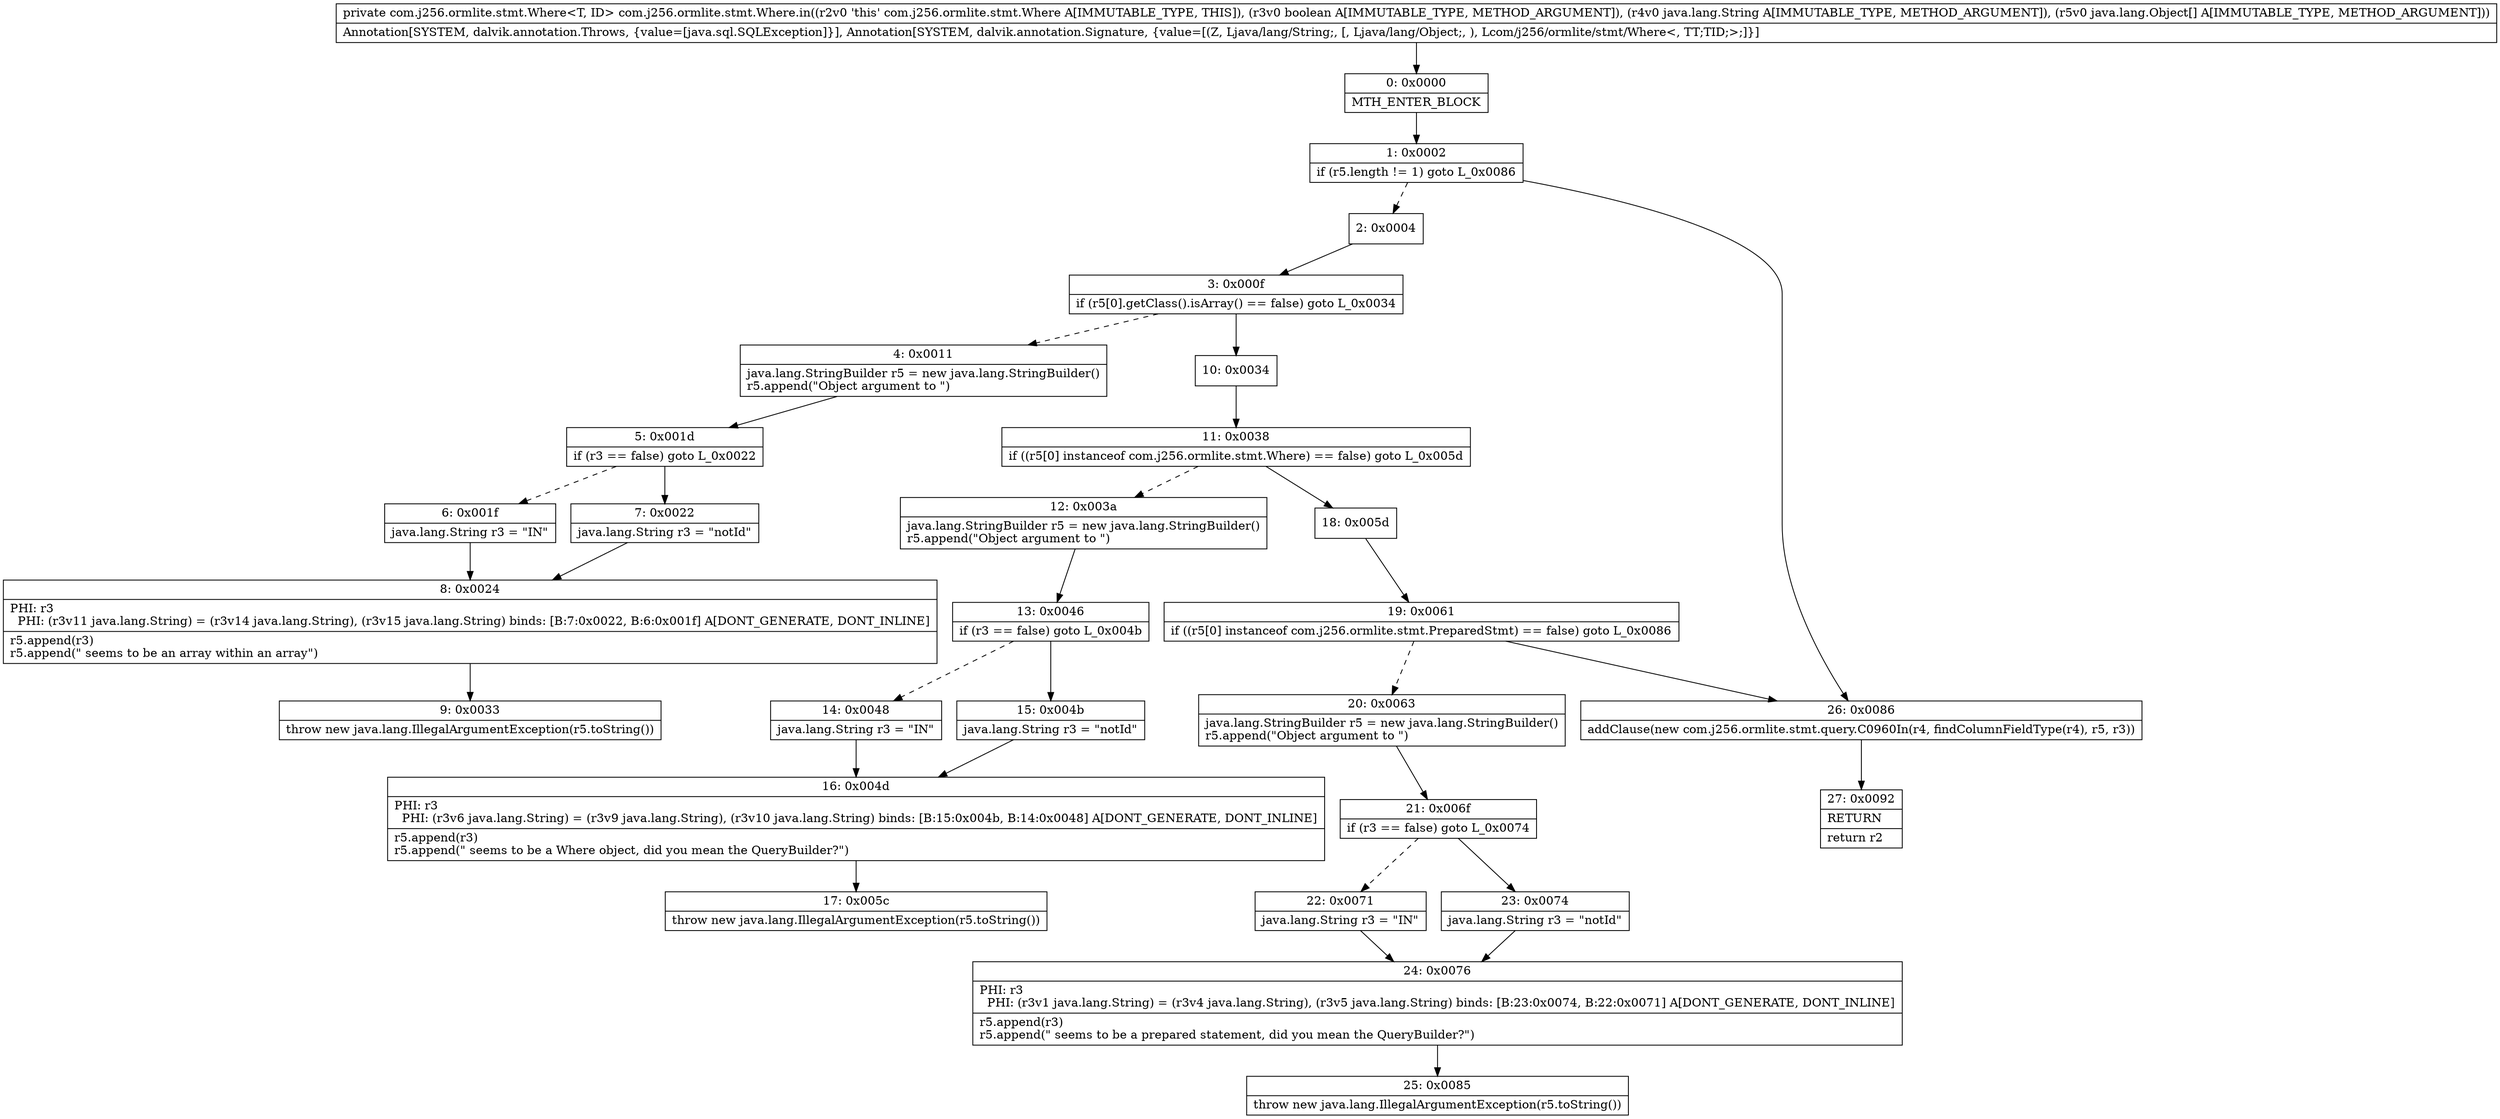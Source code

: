 digraph "CFG forcom.j256.ormlite.stmt.Where.in(ZLjava\/lang\/String;[Ljava\/lang\/Object;)Lcom\/j256\/ormlite\/stmt\/Where;" {
Node_0 [shape=record,label="{0\:\ 0x0000|MTH_ENTER_BLOCK\l}"];
Node_1 [shape=record,label="{1\:\ 0x0002|if (r5.length != 1) goto L_0x0086\l}"];
Node_2 [shape=record,label="{2\:\ 0x0004}"];
Node_3 [shape=record,label="{3\:\ 0x000f|if (r5[0].getClass().isArray() == false) goto L_0x0034\l}"];
Node_4 [shape=record,label="{4\:\ 0x0011|java.lang.StringBuilder r5 = new java.lang.StringBuilder()\lr5.append(\"Object argument to \")\l}"];
Node_5 [shape=record,label="{5\:\ 0x001d|if (r3 == false) goto L_0x0022\l}"];
Node_6 [shape=record,label="{6\:\ 0x001f|java.lang.String r3 = \"IN\"\l}"];
Node_7 [shape=record,label="{7\:\ 0x0022|java.lang.String r3 = \"notId\"\l}"];
Node_8 [shape=record,label="{8\:\ 0x0024|PHI: r3 \l  PHI: (r3v11 java.lang.String) = (r3v14 java.lang.String), (r3v15 java.lang.String) binds: [B:7:0x0022, B:6:0x001f] A[DONT_GENERATE, DONT_INLINE]\l|r5.append(r3)\lr5.append(\" seems to be an array within an array\")\l}"];
Node_9 [shape=record,label="{9\:\ 0x0033|throw new java.lang.IllegalArgumentException(r5.toString())\l}"];
Node_10 [shape=record,label="{10\:\ 0x0034}"];
Node_11 [shape=record,label="{11\:\ 0x0038|if ((r5[0] instanceof com.j256.ormlite.stmt.Where) == false) goto L_0x005d\l}"];
Node_12 [shape=record,label="{12\:\ 0x003a|java.lang.StringBuilder r5 = new java.lang.StringBuilder()\lr5.append(\"Object argument to \")\l}"];
Node_13 [shape=record,label="{13\:\ 0x0046|if (r3 == false) goto L_0x004b\l}"];
Node_14 [shape=record,label="{14\:\ 0x0048|java.lang.String r3 = \"IN\"\l}"];
Node_15 [shape=record,label="{15\:\ 0x004b|java.lang.String r3 = \"notId\"\l}"];
Node_16 [shape=record,label="{16\:\ 0x004d|PHI: r3 \l  PHI: (r3v6 java.lang.String) = (r3v9 java.lang.String), (r3v10 java.lang.String) binds: [B:15:0x004b, B:14:0x0048] A[DONT_GENERATE, DONT_INLINE]\l|r5.append(r3)\lr5.append(\" seems to be a Where object, did you mean the QueryBuilder?\")\l}"];
Node_17 [shape=record,label="{17\:\ 0x005c|throw new java.lang.IllegalArgumentException(r5.toString())\l}"];
Node_18 [shape=record,label="{18\:\ 0x005d}"];
Node_19 [shape=record,label="{19\:\ 0x0061|if ((r5[0] instanceof com.j256.ormlite.stmt.PreparedStmt) == false) goto L_0x0086\l}"];
Node_20 [shape=record,label="{20\:\ 0x0063|java.lang.StringBuilder r5 = new java.lang.StringBuilder()\lr5.append(\"Object argument to \")\l}"];
Node_21 [shape=record,label="{21\:\ 0x006f|if (r3 == false) goto L_0x0074\l}"];
Node_22 [shape=record,label="{22\:\ 0x0071|java.lang.String r3 = \"IN\"\l}"];
Node_23 [shape=record,label="{23\:\ 0x0074|java.lang.String r3 = \"notId\"\l}"];
Node_24 [shape=record,label="{24\:\ 0x0076|PHI: r3 \l  PHI: (r3v1 java.lang.String) = (r3v4 java.lang.String), (r3v5 java.lang.String) binds: [B:23:0x0074, B:22:0x0071] A[DONT_GENERATE, DONT_INLINE]\l|r5.append(r3)\lr5.append(\" seems to be a prepared statement, did you mean the QueryBuilder?\")\l}"];
Node_25 [shape=record,label="{25\:\ 0x0085|throw new java.lang.IllegalArgumentException(r5.toString())\l}"];
Node_26 [shape=record,label="{26\:\ 0x0086|addClause(new com.j256.ormlite.stmt.query.C0960In(r4, findColumnFieldType(r4), r5, r3))\l}"];
Node_27 [shape=record,label="{27\:\ 0x0092|RETURN\l|return r2\l}"];
MethodNode[shape=record,label="{private com.j256.ormlite.stmt.Where\<T, ID\> com.j256.ormlite.stmt.Where.in((r2v0 'this' com.j256.ormlite.stmt.Where A[IMMUTABLE_TYPE, THIS]), (r3v0 boolean A[IMMUTABLE_TYPE, METHOD_ARGUMENT]), (r4v0 java.lang.String A[IMMUTABLE_TYPE, METHOD_ARGUMENT]), (r5v0 java.lang.Object[] A[IMMUTABLE_TYPE, METHOD_ARGUMENT]))  | Annotation[SYSTEM, dalvik.annotation.Throws, \{value=[java.sql.SQLException]\}], Annotation[SYSTEM, dalvik.annotation.Signature, \{value=[(Z, Ljava\/lang\/String;, [, Ljava\/lang\/Object;, ), Lcom\/j256\/ormlite\/stmt\/Where\<, TT;TID;\>;]\}]\l}"];
MethodNode -> Node_0;
Node_0 -> Node_1;
Node_1 -> Node_2[style=dashed];
Node_1 -> Node_26;
Node_2 -> Node_3;
Node_3 -> Node_4[style=dashed];
Node_3 -> Node_10;
Node_4 -> Node_5;
Node_5 -> Node_6[style=dashed];
Node_5 -> Node_7;
Node_6 -> Node_8;
Node_7 -> Node_8;
Node_8 -> Node_9;
Node_10 -> Node_11;
Node_11 -> Node_12[style=dashed];
Node_11 -> Node_18;
Node_12 -> Node_13;
Node_13 -> Node_14[style=dashed];
Node_13 -> Node_15;
Node_14 -> Node_16;
Node_15 -> Node_16;
Node_16 -> Node_17;
Node_18 -> Node_19;
Node_19 -> Node_20[style=dashed];
Node_19 -> Node_26;
Node_20 -> Node_21;
Node_21 -> Node_22[style=dashed];
Node_21 -> Node_23;
Node_22 -> Node_24;
Node_23 -> Node_24;
Node_24 -> Node_25;
Node_26 -> Node_27;
}

